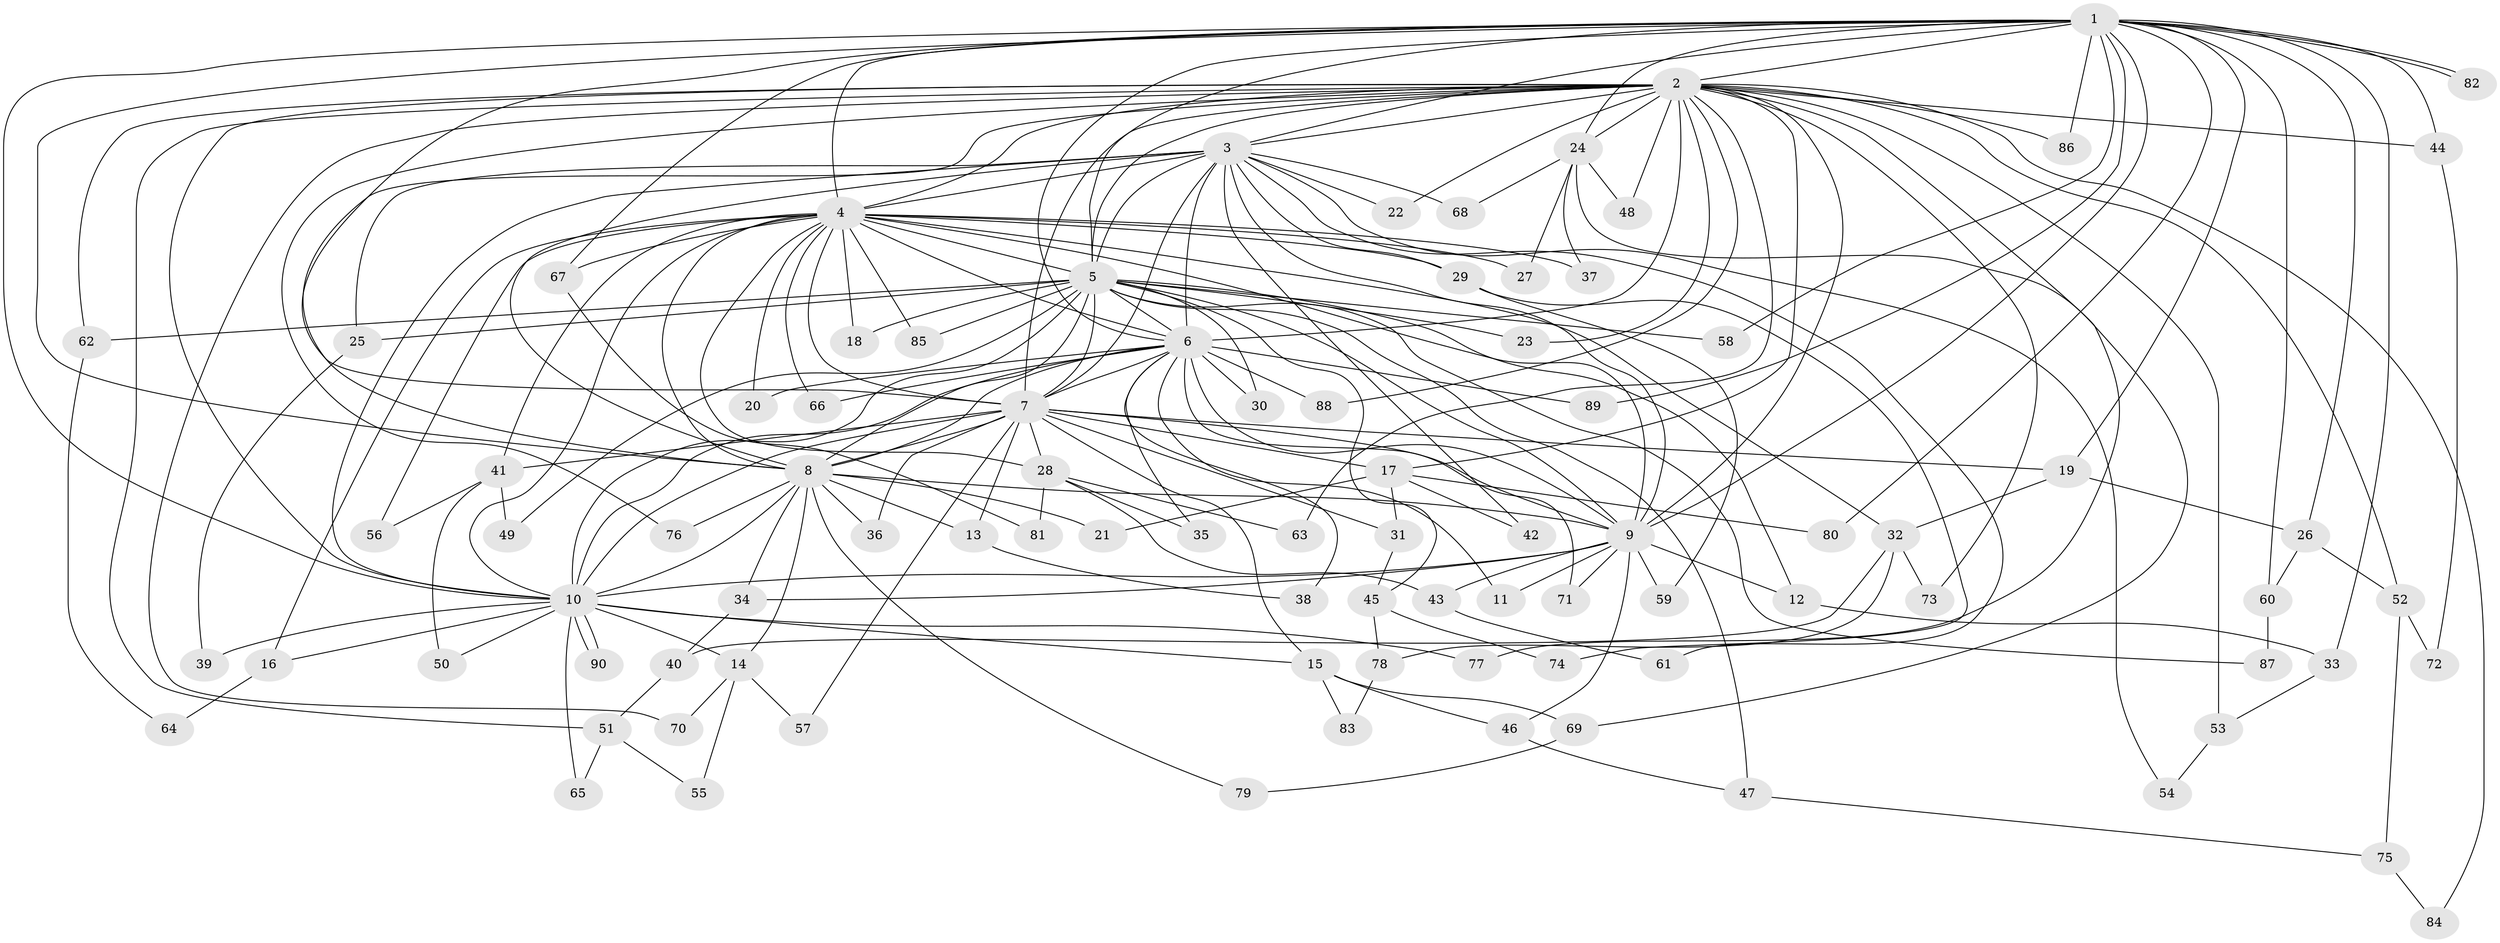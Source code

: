 // coarse degree distribution, {21: 0.029411764705882353, 25: 0.014705882352941176, 19: 0.014705882352941176, 22: 0.014705882352941176, 16: 0.029411764705882353, 18: 0.014705882352941176, 15: 0.014705882352941176, 3: 0.20588235294117646, 5: 0.014705882352941176, 6: 0.04411764705882353, 2: 0.5, 7: 0.029411764705882353, 4: 0.07352941176470588}
// Generated by graph-tools (version 1.1) at 2025/23/03/03/25 07:23:38]
// undirected, 90 vertices, 205 edges
graph export_dot {
graph [start="1"]
  node [color=gray90,style=filled];
  1;
  2;
  3;
  4;
  5;
  6;
  7;
  8;
  9;
  10;
  11;
  12;
  13;
  14;
  15;
  16;
  17;
  18;
  19;
  20;
  21;
  22;
  23;
  24;
  25;
  26;
  27;
  28;
  29;
  30;
  31;
  32;
  33;
  34;
  35;
  36;
  37;
  38;
  39;
  40;
  41;
  42;
  43;
  44;
  45;
  46;
  47;
  48;
  49;
  50;
  51;
  52;
  53;
  54;
  55;
  56;
  57;
  58;
  59;
  60;
  61;
  62;
  63;
  64;
  65;
  66;
  67;
  68;
  69;
  70;
  71;
  72;
  73;
  74;
  75;
  76;
  77;
  78;
  79;
  80;
  81;
  82;
  83;
  84;
  85;
  86;
  87;
  88;
  89;
  90;
  1 -- 2;
  1 -- 3;
  1 -- 4;
  1 -- 5;
  1 -- 6;
  1 -- 7;
  1 -- 8;
  1 -- 9;
  1 -- 10;
  1 -- 19;
  1 -- 24;
  1 -- 26;
  1 -- 33;
  1 -- 44;
  1 -- 58;
  1 -- 60;
  1 -- 67;
  1 -- 80;
  1 -- 82;
  1 -- 82;
  1 -- 86;
  1 -- 89;
  2 -- 3;
  2 -- 4;
  2 -- 5;
  2 -- 6;
  2 -- 7;
  2 -- 8;
  2 -- 9;
  2 -- 10;
  2 -- 17;
  2 -- 22;
  2 -- 23;
  2 -- 24;
  2 -- 44;
  2 -- 48;
  2 -- 51;
  2 -- 52;
  2 -- 53;
  2 -- 62;
  2 -- 63;
  2 -- 70;
  2 -- 73;
  2 -- 76;
  2 -- 77;
  2 -- 84;
  2 -- 86;
  2 -- 88;
  3 -- 4;
  3 -- 5;
  3 -- 6;
  3 -- 7;
  3 -- 8;
  3 -- 9;
  3 -- 10;
  3 -- 22;
  3 -- 25;
  3 -- 29;
  3 -- 42;
  3 -- 54;
  3 -- 61;
  3 -- 68;
  4 -- 5;
  4 -- 6;
  4 -- 7;
  4 -- 8;
  4 -- 9;
  4 -- 10;
  4 -- 16;
  4 -- 18;
  4 -- 20;
  4 -- 27;
  4 -- 28;
  4 -- 29;
  4 -- 32;
  4 -- 37;
  4 -- 41;
  4 -- 56;
  4 -- 66;
  4 -- 67;
  4 -- 85;
  5 -- 6;
  5 -- 7;
  5 -- 8;
  5 -- 9;
  5 -- 10;
  5 -- 12;
  5 -- 18;
  5 -- 23;
  5 -- 25;
  5 -- 30;
  5 -- 45;
  5 -- 47;
  5 -- 49;
  5 -- 58;
  5 -- 62;
  5 -- 85;
  5 -- 87;
  6 -- 7;
  6 -- 8;
  6 -- 9;
  6 -- 10;
  6 -- 11;
  6 -- 20;
  6 -- 30;
  6 -- 35;
  6 -- 38;
  6 -- 66;
  6 -- 71;
  6 -- 88;
  6 -- 89;
  7 -- 8;
  7 -- 9;
  7 -- 10;
  7 -- 13;
  7 -- 15;
  7 -- 17;
  7 -- 19;
  7 -- 28;
  7 -- 31;
  7 -- 36;
  7 -- 41;
  7 -- 57;
  8 -- 9;
  8 -- 10;
  8 -- 13;
  8 -- 14;
  8 -- 21;
  8 -- 34;
  8 -- 36;
  8 -- 76;
  8 -- 79;
  9 -- 10;
  9 -- 11;
  9 -- 12;
  9 -- 34;
  9 -- 43;
  9 -- 46;
  9 -- 59;
  9 -- 71;
  10 -- 14;
  10 -- 15;
  10 -- 16;
  10 -- 39;
  10 -- 50;
  10 -- 65;
  10 -- 77;
  10 -- 90;
  10 -- 90;
  12 -- 33;
  13 -- 38;
  14 -- 55;
  14 -- 57;
  14 -- 70;
  15 -- 46;
  15 -- 69;
  15 -- 83;
  16 -- 64;
  17 -- 21;
  17 -- 31;
  17 -- 42;
  17 -- 80;
  19 -- 26;
  19 -- 32;
  24 -- 27;
  24 -- 37;
  24 -- 48;
  24 -- 68;
  24 -- 69;
  25 -- 39;
  26 -- 52;
  26 -- 60;
  28 -- 35;
  28 -- 43;
  28 -- 63;
  28 -- 81;
  29 -- 59;
  29 -- 74;
  31 -- 45;
  32 -- 40;
  32 -- 73;
  32 -- 78;
  33 -- 53;
  34 -- 40;
  40 -- 51;
  41 -- 49;
  41 -- 50;
  41 -- 56;
  43 -- 61;
  44 -- 72;
  45 -- 74;
  45 -- 78;
  46 -- 47;
  47 -- 75;
  51 -- 55;
  51 -- 65;
  52 -- 72;
  52 -- 75;
  53 -- 54;
  60 -- 87;
  62 -- 64;
  67 -- 81;
  69 -- 79;
  75 -- 84;
  78 -- 83;
}
